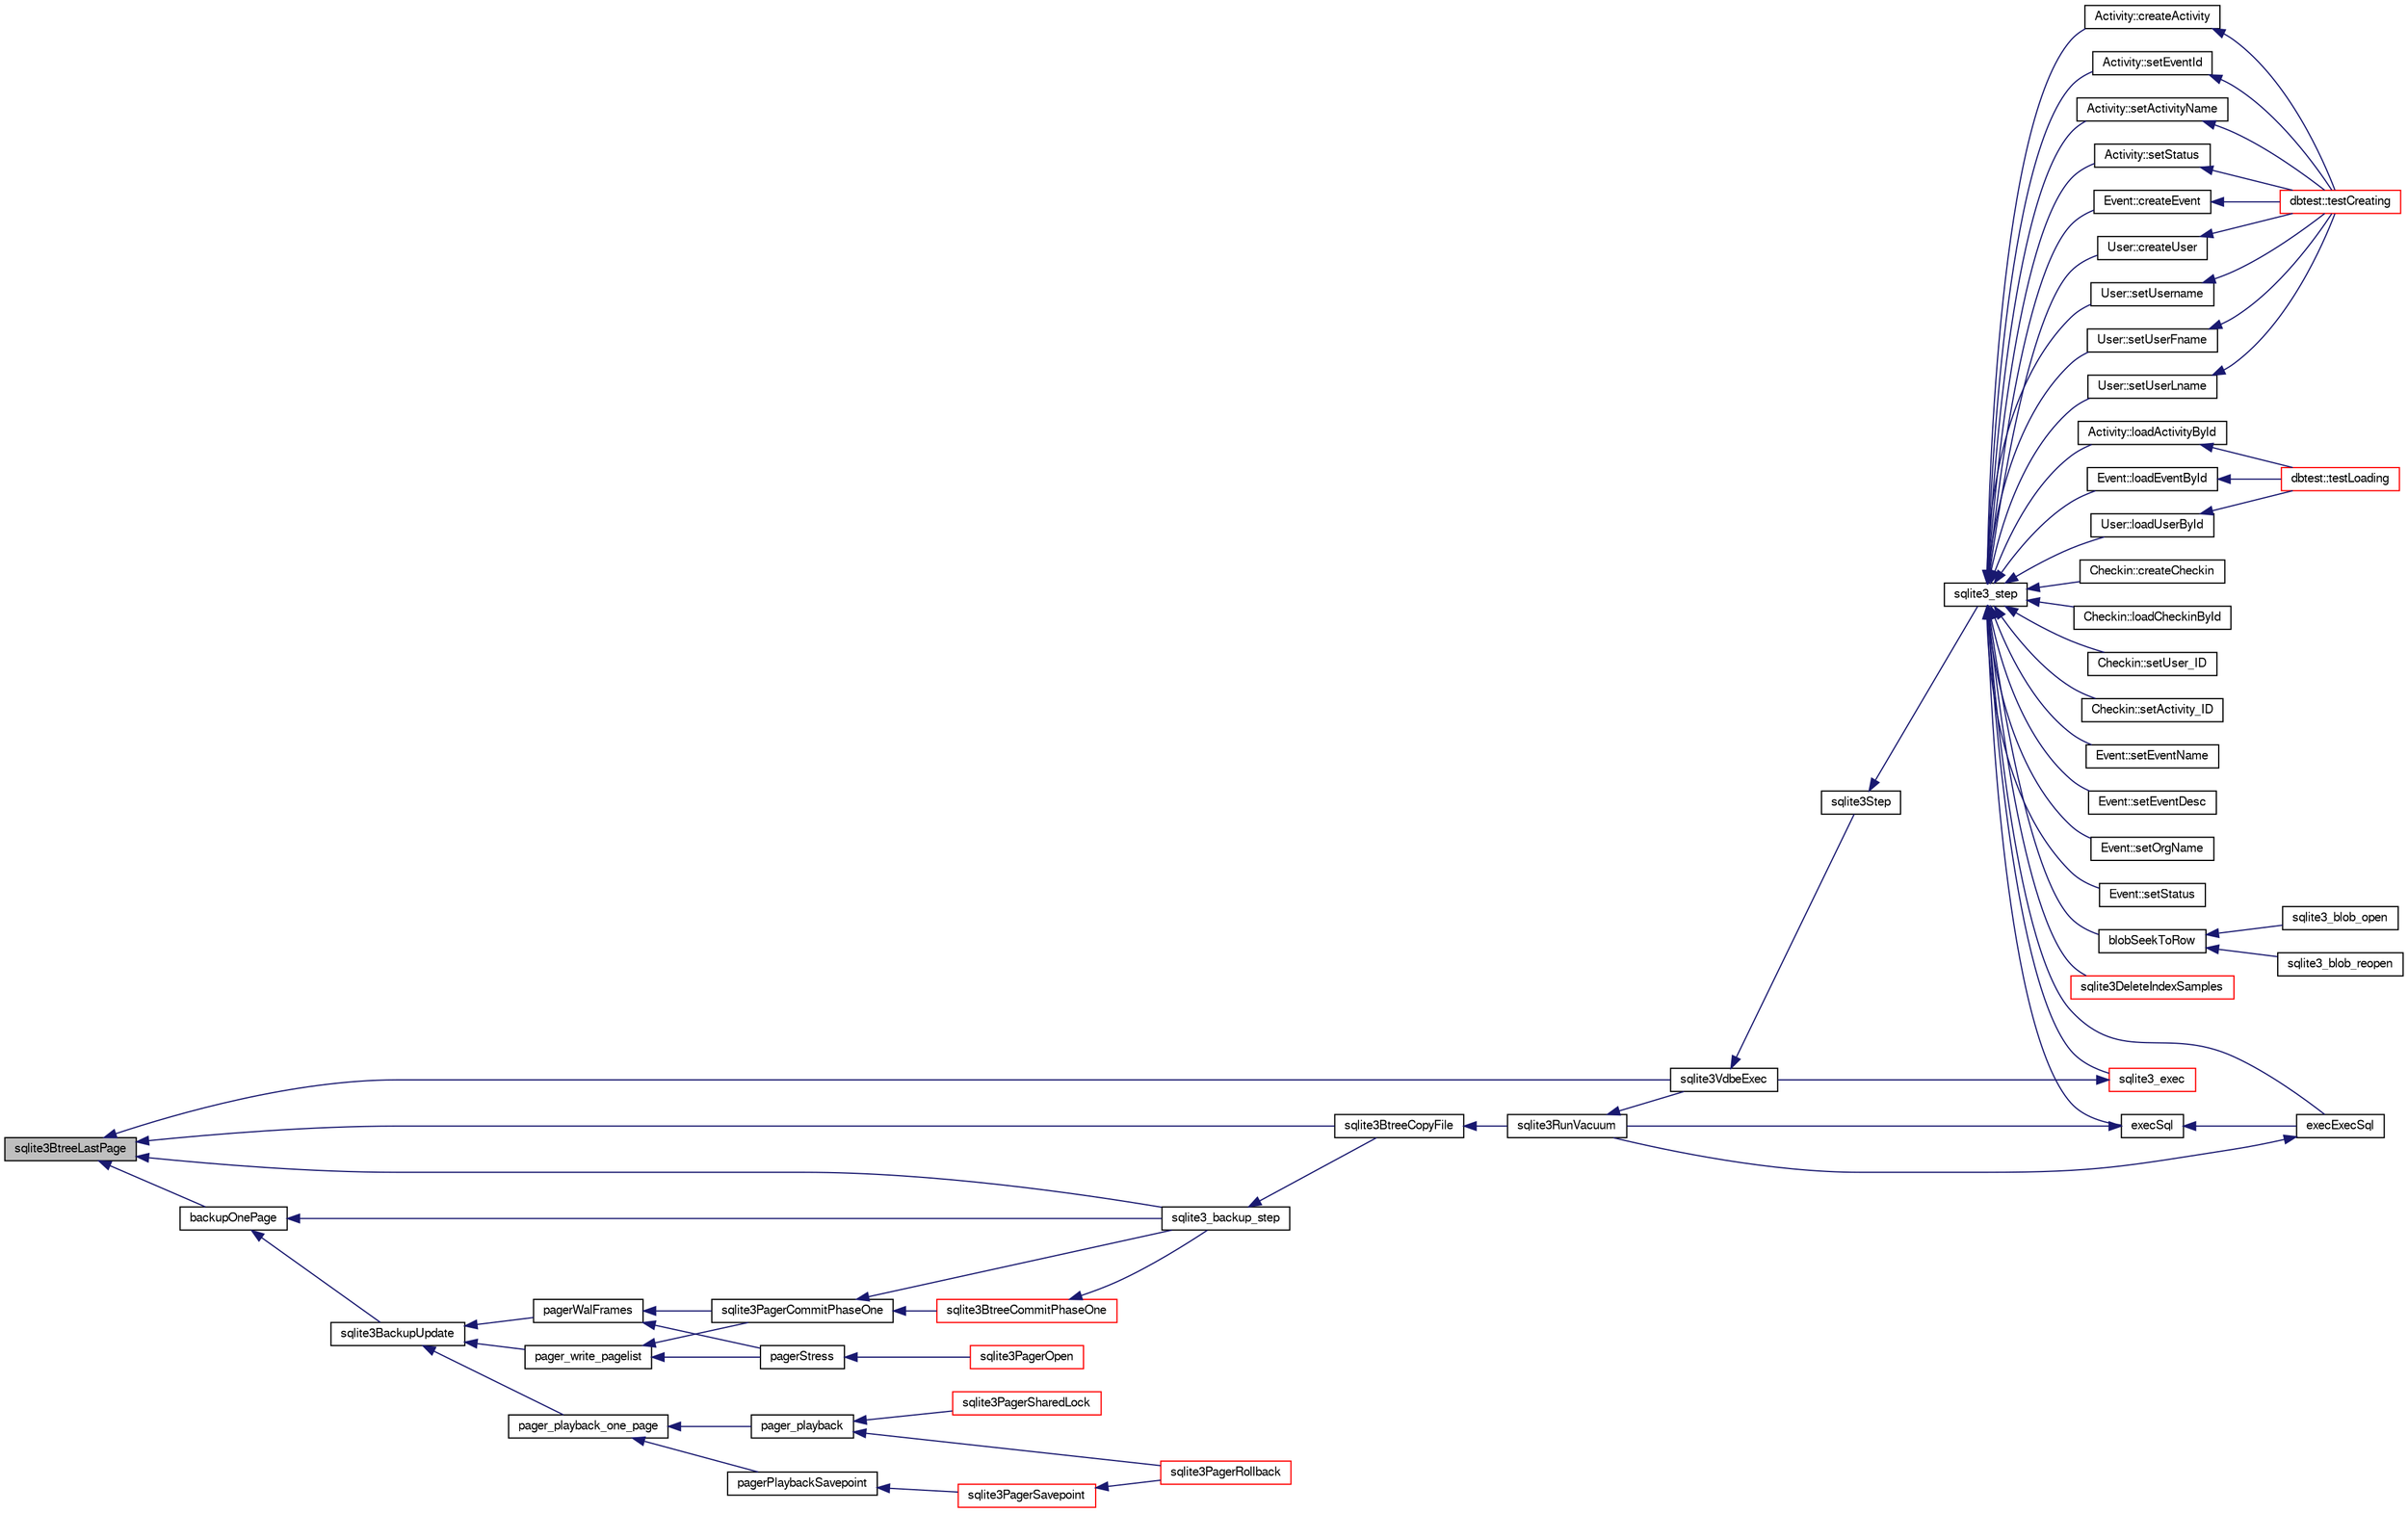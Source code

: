 digraph "sqlite3BtreeLastPage"
{
  edge [fontname="FreeSans",fontsize="10",labelfontname="FreeSans",labelfontsize="10"];
  node [fontname="FreeSans",fontsize="10",shape=record];
  rankdir="LR";
  Node457444 [label="sqlite3BtreeLastPage",height=0.2,width=0.4,color="black", fillcolor="grey75", style="filled", fontcolor="black"];
  Node457444 -> Node457445 [dir="back",color="midnightblue",fontsize="10",style="solid",fontname="FreeSans"];
  Node457445 [label="backupOnePage",height=0.2,width=0.4,color="black", fillcolor="white", style="filled",URL="$sqlite3_8c.html#a7efb6a8380d746b14e73db99ad3428a2"];
  Node457445 -> Node457446 [dir="back",color="midnightblue",fontsize="10",style="solid",fontname="FreeSans"];
  Node457446 [label="sqlite3_backup_step",height=0.2,width=0.4,color="black", fillcolor="white", style="filled",URL="$sqlite3_8h.html#a1699b75e98d082eebc465a9e64c35269"];
  Node457446 -> Node457447 [dir="back",color="midnightblue",fontsize="10",style="solid",fontname="FreeSans"];
  Node457447 [label="sqlite3BtreeCopyFile",height=0.2,width=0.4,color="black", fillcolor="white", style="filled",URL="$sqlite3_8c.html#a4d9e19a79f0d5c1dfcef0bd137ae83f9"];
  Node457447 -> Node457448 [dir="back",color="midnightblue",fontsize="10",style="solid",fontname="FreeSans"];
  Node457448 [label="sqlite3RunVacuum",height=0.2,width=0.4,color="black", fillcolor="white", style="filled",URL="$sqlite3_8c.html#a5e83ddc7b3e7e8e79ad5d1fc92de1d2f"];
  Node457448 -> Node457449 [dir="back",color="midnightblue",fontsize="10",style="solid",fontname="FreeSans"];
  Node457449 [label="sqlite3VdbeExec",height=0.2,width=0.4,color="black", fillcolor="white", style="filled",URL="$sqlite3_8c.html#a8ce40a614bdc56719c4d642b1e4dfb21"];
  Node457449 -> Node457450 [dir="back",color="midnightblue",fontsize="10",style="solid",fontname="FreeSans"];
  Node457450 [label="sqlite3Step",height=0.2,width=0.4,color="black", fillcolor="white", style="filled",URL="$sqlite3_8c.html#a3f2872e873e2758a4beedad1d5113554"];
  Node457450 -> Node457451 [dir="back",color="midnightblue",fontsize="10",style="solid",fontname="FreeSans"];
  Node457451 [label="sqlite3_step",height=0.2,width=0.4,color="black", fillcolor="white", style="filled",URL="$sqlite3_8h.html#ac1e491ce36b7471eb28387f7d3c74334"];
  Node457451 -> Node457452 [dir="back",color="midnightblue",fontsize="10",style="solid",fontname="FreeSans"];
  Node457452 [label="Activity::createActivity",height=0.2,width=0.4,color="black", fillcolor="white", style="filled",URL="$classActivity.html#a813cc5e52c14ab49b39014c134e3425b"];
  Node457452 -> Node457453 [dir="back",color="midnightblue",fontsize="10",style="solid",fontname="FreeSans"];
  Node457453 [label="dbtest::testCreating",height=0.2,width=0.4,color="red", fillcolor="white", style="filled",URL="$classdbtest.html#a8193e88a7df657069c8a6bd09c8243b7"];
  Node457451 -> Node457455 [dir="back",color="midnightblue",fontsize="10",style="solid",fontname="FreeSans"];
  Node457455 [label="Activity::loadActivityById",height=0.2,width=0.4,color="black", fillcolor="white", style="filled",URL="$classActivity.html#abe4ffb4f08a47212ebf9013259d9e7fd"];
  Node457455 -> Node457456 [dir="back",color="midnightblue",fontsize="10",style="solid",fontname="FreeSans"];
  Node457456 [label="dbtest::testLoading",height=0.2,width=0.4,color="red", fillcolor="white", style="filled",URL="$classdbtest.html#a6f98d82a2c8e2b9040848763504ddae1"];
  Node457451 -> Node457457 [dir="back",color="midnightblue",fontsize="10",style="solid",fontname="FreeSans"];
  Node457457 [label="Activity::setEventId",height=0.2,width=0.4,color="black", fillcolor="white", style="filled",URL="$classActivity.html#adb1d0fd0d08f473e068f0a4086bfa9ca"];
  Node457457 -> Node457453 [dir="back",color="midnightblue",fontsize="10",style="solid",fontname="FreeSans"];
  Node457451 -> Node457458 [dir="back",color="midnightblue",fontsize="10",style="solid",fontname="FreeSans"];
  Node457458 [label="Activity::setActivityName",height=0.2,width=0.4,color="black", fillcolor="white", style="filled",URL="$classActivity.html#a62dc3737b33915a36086f9dd26d16a81"];
  Node457458 -> Node457453 [dir="back",color="midnightblue",fontsize="10",style="solid",fontname="FreeSans"];
  Node457451 -> Node457459 [dir="back",color="midnightblue",fontsize="10",style="solid",fontname="FreeSans"];
  Node457459 [label="Activity::setStatus",height=0.2,width=0.4,color="black", fillcolor="white", style="filled",URL="$classActivity.html#af618135a7738f4d2a7ee147a8ef912ea"];
  Node457459 -> Node457453 [dir="back",color="midnightblue",fontsize="10",style="solid",fontname="FreeSans"];
  Node457451 -> Node457460 [dir="back",color="midnightblue",fontsize="10",style="solid",fontname="FreeSans"];
  Node457460 [label="Checkin::createCheckin",height=0.2,width=0.4,color="black", fillcolor="white", style="filled",URL="$classCheckin.html#a4e40acdf7fff0e607f6de4f24f3a163c"];
  Node457451 -> Node457461 [dir="back",color="midnightblue",fontsize="10",style="solid",fontname="FreeSans"];
  Node457461 [label="Checkin::loadCheckinById",height=0.2,width=0.4,color="black", fillcolor="white", style="filled",URL="$classCheckin.html#a3461f70ea6c68475225f2a07f78a21e0"];
  Node457451 -> Node457462 [dir="back",color="midnightblue",fontsize="10",style="solid",fontname="FreeSans"];
  Node457462 [label="Checkin::setUser_ID",height=0.2,width=0.4,color="black", fillcolor="white", style="filled",URL="$classCheckin.html#a76ab640f4f912876dbebf183db5359c6"];
  Node457451 -> Node457463 [dir="back",color="midnightblue",fontsize="10",style="solid",fontname="FreeSans"];
  Node457463 [label="Checkin::setActivity_ID",height=0.2,width=0.4,color="black", fillcolor="white", style="filled",URL="$classCheckin.html#ab2ff3ec2604ec73a42af25874a00b232"];
  Node457451 -> Node457464 [dir="back",color="midnightblue",fontsize="10",style="solid",fontname="FreeSans"];
  Node457464 [label="Event::createEvent",height=0.2,width=0.4,color="black", fillcolor="white", style="filled",URL="$classEvent.html#a77adb9f4a46ffb32c2d931f0691f5903"];
  Node457464 -> Node457453 [dir="back",color="midnightblue",fontsize="10",style="solid",fontname="FreeSans"];
  Node457451 -> Node457465 [dir="back",color="midnightblue",fontsize="10",style="solid",fontname="FreeSans"];
  Node457465 [label="Event::loadEventById",height=0.2,width=0.4,color="black", fillcolor="white", style="filled",URL="$classEvent.html#afa66cea33f722dbeecb69cc98fdea055"];
  Node457465 -> Node457456 [dir="back",color="midnightblue",fontsize="10",style="solid",fontname="FreeSans"];
  Node457451 -> Node457466 [dir="back",color="midnightblue",fontsize="10",style="solid",fontname="FreeSans"];
  Node457466 [label="Event::setEventName",height=0.2,width=0.4,color="black", fillcolor="white", style="filled",URL="$classEvent.html#a10596b6ca077df05184e30d62b08729d"];
  Node457451 -> Node457467 [dir="back",color="midnightblue",fontsize="10",style="solid",fontname="FreeSans"];
  Node457467 [label="Event::setEventDesc",height=0.2,width=0.4,color="black", fillcolor="white", style="filled",URL="$classEvent.html#ae36b8377dcae792f1c5c4726024c981b"];
  Node457451 -> Node457468 [dir="back",color="midnightblue",fontsize="10",style="solid",fontname="FreeSans"];
  Node457468 [label="Event::setOrgName",height=0.2,width=0.4,color="black", fillcolor="white", style="filled",URL="$classEvent.html#a19aac0f776bd764563a54977656cf680"];
  Node457451 -> Node457469 [dir="back",color="midnightblue",fontsize="10",style="solid",fontname="FreeSans"];
  Node457469 [label="Event::setStatus",height=0.2,width=0.4,color="black", fillcolor="white", style="filled",URL="$classEvent.html#ab0a6b9285af0f4172eb841e2b80f8972"];
  Node457451 -> Node457470 [dir="back",color="midnightblue",fontsize="10",style="solid",fontname="FreeSans"];
  Node457470 [label="blobSeekToRow",height=0.2,width=0.4,color="black", fillcolor="white", style="filled",URL="$sqlite3_8c.html#afff57e13332b98c8a44a7cebe38962ab"];
  Node457470 -> Node457471 [dir="back",color="midnightblue",fontsize="10",style="solid",fontname="FreeSans"];
  Node457471 [label="sqlite3_blob_open",height=0.2,width=0.4,color="black", fillcolor="white", style="filled",URL="$sqlite3_8h.html#adb8ad839a5bdd62a43785132bc7dd518"];
  Node457470 -> Node457472 [dir="back",color="midnightblue",fontsize="10",style="solid",fontname="FreeSans"];
  Node457472 [label="sqlite3_blob_reopen",height=0.2,width=0.4,color="black", fillcolor="white", style="filled",URL="$sqlite3_8h.html#abc77c24fdc0150138490359a94360f7e"];
  Node457451 -> Node457473 [dir="back",color="midnightblue",fontsize="10",style="solid",fontname="FreeSans"];
  Node457473 [label="sqlite3DeleteIndexSamples",height=0.2,width=0.4,color="red", fillcolor="white", style="filled",URL="$sqlite3_8c.html#aaeda0302fbf61397ec009f65bed047ef"];
  Node457451 -> Node457641 [dir="back",color="midnightblue",fontsize="10",style="solid",fontname="FreeSans"];
  Node457641 [label="sqlite3_exec",height=0.2,width=0.4,color="red", fillcolor="white", style="filled",URL="$sqlite3_8h.html#a97487ec8150e0bcc8fa392ab8f0e24db"];
  Node457641 -> Node457449 [dir="back",color="midnightblue",fontsize="10",style="solid",fontname="FreeSans"];
  Node457451 -> Node457633 [dir="back",color="midnightblue",fontsize="10",style="solid",fontname="FreeSans"];
  Node457633 [label="execSql",height=0.2,width=0.4,color="black", fillcolor="white", style="filled",URL="$sqlite3_8c.html#a7d16651b98a110662f4c265eff0246cb"];
  Node457633 -> Node457634 [dir="back",color="midnightblue",fontsize="10",style="solid",fontname="FreeSans"];
  Node457634 [label="execExecSql",height=0.2,width=0.4,color="black", fillcolor="white", style="filled",URL="$sqlite3_8c.html#ac1be09a6c047f21133d16378d301e0d4"];
  Node457634 -> Node457448 [dir="back",color="midnightblue",fontsize="10",style="solid",fontname="FreeSans"];
  Node457633 -> Node457448 [dir="back",color="midnightblue",fontsize="10",style="solid",fontname="FreeSans"];
  Node457451 -> Node457634 [dir="back",color="midnightblue",fontsize="10",style="solid",fontname="FreeSans"];
  Node457451 -> Node457635 [dir="back",color="midnightblue",fontsize="10",style="solid",fontname="FreeSans"];
  Node457635 [label="User::createUser",height=0.2,width=0.4,color="black", fillcolor="white", style="filled",URL="$classUser.html#a22ed673939e8cc0a136130b809bba513"];
  Node457635 -> Node457453 [dir="back",color="midnightblue",fontsize="10",style="solid",fontname="FreeSans"];
  Node457451 -> Node457636 [dir="back",color="midnightblue",fontsize="10",style="solid",fontname="FreeSans"];
  Node457636 [label="User::loadUserById",height=0.2,width=0.4,color="black", fillcolor="white", style="filled",URL="$classUser.html#a863377665b7fb83c5547dcf9727f5092"];
  Node457636 -> Node457456 [dir="back",color="midnightblue",fontsize="10",style="solid",fontname="FreeSans"];
  Node457451 -> Node457637 [dir="back",color="midnightblue",fontsize="10",style="solid",fontname="FreeSans"];
  Node457637 [label="User::setUsername",height=0.2,width=0.4,color="black", fillcolor="white", style="filled",URL="$classUser.html#aa0497022a136cb78de785b0a39ae60b1"];
  Node457637 -> Node457453 [dir="back",color="midnightblue",fontsize="10",style="solid",fontname="FreeSans"];
  Node457451 -> Node457638 [dir="back",color="midnightblue",fontsize="10",style="solid",fontname="FreeSans"];
  Node457638 [label="User::setUserFname",height=0.2,width=0.4,color="black", fillcolor="white", style="filled",URL="$classUser.html#a72657eb55cd0ca437b4841a43f19912f"];
  Node457638 -> Node457453 [dir="back",color="midnightblue",fontsize="10",style="solid",fontname="FreeSans"];
  Node457451 -> Node457639 [dir="back",color="midnightblue",fontsize="10",style="solid",fontname="FreeSans"];
  Node457639 [label="User::setUserLname",height=0.2,width=0.4,color="black", fillcolor="white", style="filled",URL="$classUser.html#aa25973387e5afe1aa6f60dd6545e33b5"];
  Node457639 -> Node457453 [dir="back",color="midnightblue",fontsize="10",style="solid",fontname="FreeSans"];
  Node457445 -> Node457707 [dir="back",color="midnightblue",fontsize="10",style="solid",fontname="FreeSans"];
  Node457707 [label="sqlite3BackupUpdate",height=0.2,width=0.4,color="black", fillcolor="white", style="filled",URL="$sqlite3_8c.html#a928fd0b03c8d689beb3b81d73e9c713c"];
  Node457707 -> Node457708 [dir="back",color="midnightblue",fontsize="10",style="solid",fontname="FreeSans"];
  Node457708 [label="pager_playback_one_page",height=0.2,width=0.4,color="black", fillcolor="white", style="filled",URL="$sqlite3_8c.html#adfca1dee9939482792fe2b4ed982d00e"];
  Node457708 -> Node457709 [dir="back",color="midnightblue",fontsize="10",style="solid",fontname="FreeSans"];
  Node457709 [label="pager_playback",height=0.2,width=0.4,color="black", fillcolor="white", style="filled",URL="$sqlite3_8c.html#a9d9a750a9fc76eb4b668c8a16b164a65"];
  Node457709 -> Node457710 [dir="back",color="midnightblue",fontsize="10",style="solid",fontname="FreeSans"];
  Node457710 [label="sqlite3PagerSharedLock",height=0.2,width=0.4,color="red", fillcolor="white", style="filled",URL="$sqlite3_8c.html#a58c197b629fb6eaacf96c7add57c70df"];
  Node457709 -> Node457715 [dir="back",color="midnightblue",fontsize="10",style="solid",fontname="FreeSans"];
  Node457715 [label="sqlite3PagerRollback",height=0.2,width=0.4,color="red", fillcolor="white", style="filled",URL="$sqlite3_8c.html#afdd2ecbb97b7a716892ff6bd10c7dfd0"];
  Node457708 -> Node457797 [dir="back",color="midnightblue",fontsize="10",style="solid",fontname="FreeSans"];
  Node457797 [label="pagerPlaybackSavepoint",height=0.2,width=0.4,color="black", fillcolor="white", style="filled",URL="$sqlite3_8c.html#aedf76c3b6661c4244cc3e2c5464fd12e"];
  Node457797 -> Node457798 [dir="back",color="midnightblue",fontsize="10",style="solid",fontname="FreeSans"];
  Node457798 [label="sqlite3PagerSavepoint",height=0.2,width=0.4,color="red", fillcolor="white", style="filled",URL="$sqlite3_8c.html#a8b5f1920b6a8b564a47e243868f2c8d4"];
  Node457798 -> Node457715 [dir="back",color="midnightblue",fontsize="10",style="solid",fontname="FreeSans"];
  Node457707 -> Node457827 [dir="back",color="midnightblue",fontsize="10",style="solid",fontname="FreeSans"];
  Node457827 [label="pagerWalFrames",height=0.2,width=0.4,color="black", fillcolor="white", style="filled",URL="$sqlite3_8c.html#a1675dba6bfeb50d8aa8a0509103fd004"];
  Node457827 -> Node457828 [dir="back",color="midnightblue",fontsize="10",style="solid",fontname="FreeSans"];
  Node457828 [label="pagerStress",height=0.2,width=0.4,color="black", fillcolor="white", style="filled",URL="$sqlite3_8c.html#abb21a3a371038e9e3e69af0f21a1b386"];
  Node457828 -> Node457829 [dir="back",color="midnightblue",fontsize="10",style="solid",fontname="FreeSans"];
  Node457829 [label="sqlite3PagerOpen",height=0.2,width=0.4,color="red", fillcolor="white", style="filled",URL="$sqlite3_8c.html#a5b4a74e8a1754922c482b7af19b30611"];
  Node457827 -> Node457803 [dir="back",color="midnightblue",fontsize="10",style="solid",fontname="FreeSans"];
  Node457803 [label="sqlite3PagerCommitPhaseOne",height=0.2,width=0.4,color="black", fillcolor="white", style="filled",URL="$sqlite3_8c.html#a2baf986bff9120486e9acc5951494ea7"];
  Node457803 -> Node457765 [dir="back",color="midnightblue",fontsize="10",style="solid",fontname="FreeSans"];
  Node457765 [label="sqlite3BtreeCommitPhaseOne",height=0.2,width=0.4,color="red", fillcolor="white", style="filled",URL="$sqlite3_8c.html#ae266cba101e64ad99a166f237532e262"];
  Node457765 -> Node457446 [dir="back",color="midnightblue",fontsize="10",style="solid",fontname="FreeSans"];
  Node457803 -> Node457446 [dir="back",color="midnightblue",fontsize="10",style="solid",fontname="FreeSans"];
  Node457707 -> Node457830 [dir="back",color="midnightblue",fontsize="10",style="solid",fontname="FreeSans"];
  Node457830 [label="pager_write_pagelist",height=0.2,width=0.4,color="black", fillcolor="white", style="filled",URL="$sqlite3_8c.html#a6287c834edd4d88c1757d45a9d7f7dcc"];
  Node457830 -> Node457828 [dir="back",color="midnightblue",fontsize="10",style="solid",fontname="FreeSans"];
  Node457830 -> Node457803 [dir="back",color="midnightblue",fontsize="10",style="solid",fontname="FreeSans"];
  Node457444 -> Node457446 [dir="back",color="midnightblue",fontsize="10",style="solid",fontname="FreeSans"];
  Node457444 -> Node457447 [dir="back",color="midnightblue",fontsize="10",style="solid",fontname="FreeSans"];
  Node457444 -> Node457449 [dir="back",color="midnightblue",fontsize="10",style="solid",fontname="FreeSans"];
}

